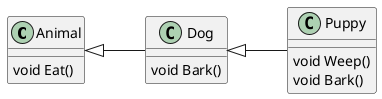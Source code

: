 @startuml

left to right direction

class Animal 
{
  void Eat()
}

class Dog 
{
  void Bark()
}

class Puppy 
{
  void Weep()
  void Bark()

}

Animal <|-- Dog
Dog <|-- Puppy

@enduml